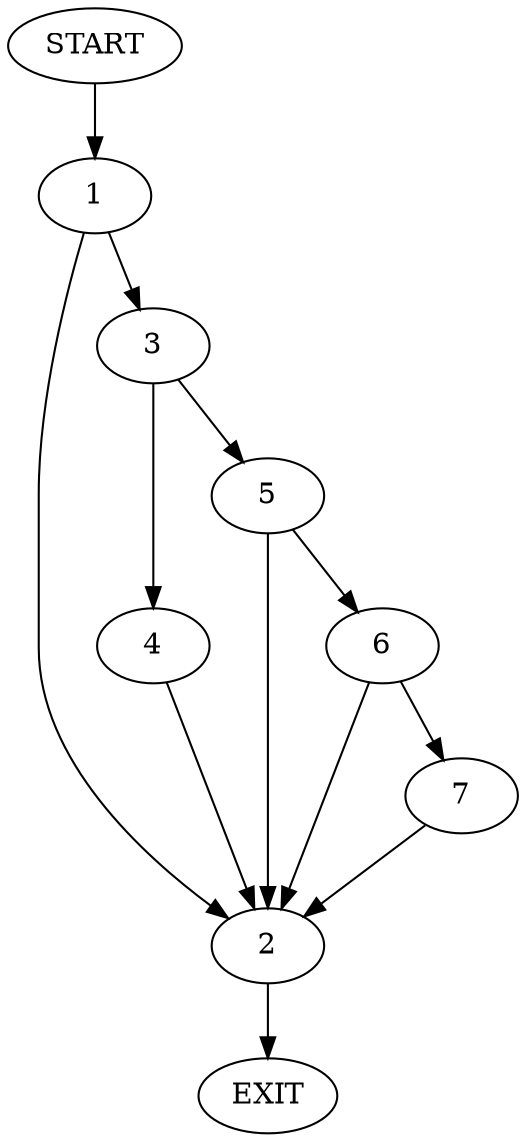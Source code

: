 digraph {
0 [label="START"]
8 [label="EXIT"]
0 -> 1
1 -> 2
1 -> 3
3 -> 4
3 -> 5
2 -> 8
5 -> 2
5 -> 6
4 -> 2
6 -> 7
6 -> 2
7 -> 2
}

